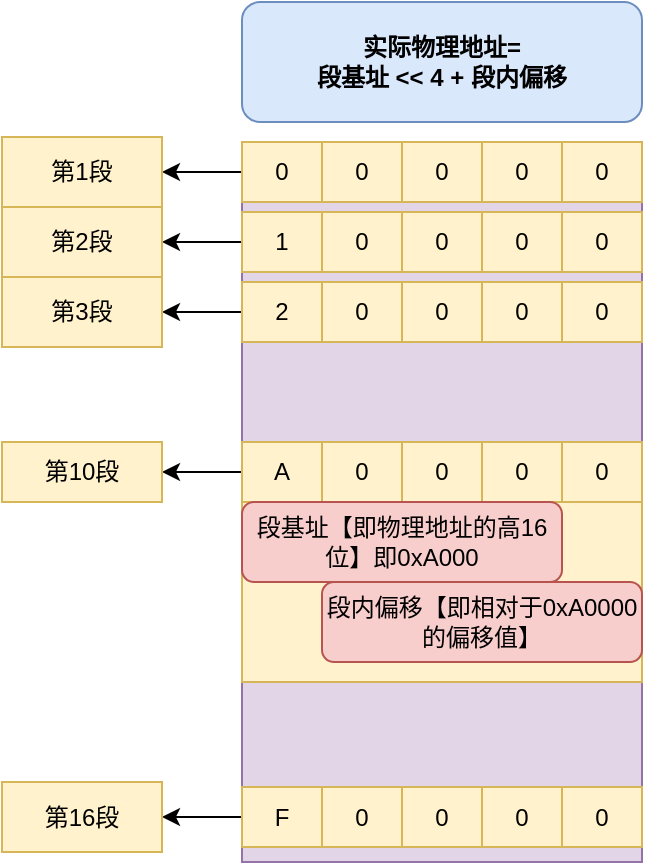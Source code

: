 <mxfile version="20.4.0" type="github">
  <diagram id="tTZcVHgf2BA3NyA8qOV0" name="第 1 页">
    <mxGraphModel dx="1422" dy="754" grid="1" gridSize="10" guides="1" tooltips="1" connect="1" arrows="1" fold="1" page="1" pageScale="1" pageWidth="827" pageHeight="1169" math="0" shadow="0">
      <root>
        <mxCell id="0" />
        <mxCell id="1" parent="0" />
        <mxCell id="Egl8y9IcEE_AY6csNbKM-12" value="实际物理地址=&lt;br&gt;段基址 &amp;lt;&amp;lt; 4 + 段内偏移" style="rounded=1;whiteSpace=wrap;html=1;fillColor=#dae8fc;strokeColor=#6c8ebf;fontStyle=1" vertex="1" parent="1">
          <mxGeometry x="160" y="70" width="200" height="60" as="geometry" />
        </mxCell>
        <mxCell id="Egl8y9IcEE_AY6csNbKM-13" value="" style="rounded=0;whiteSpace=wrap;html=1;fillColor=#e1d5e7;strokeColor=#9673a6;" vertex="1" parent="1">
          <mxGeometry x="160" y="140" width="200" height="360" as="geometry" />
        </mxCell>
        <mxCell id="Egl8y9IcEE_AY6csNbKM-14" value="" style="rounded=0;whiteSpace=wrap;html=1;fillColor=#fff2cc;strokeColor=#d6b656;" vertex="1" parent="1">
          <mxGeometry x="160" y="290" width="200" height="120" as="geometry" />
        </mxCell>
        <mxCell id="Egl8y9IcEE_AY6csNbKM-37" value="" style="edgeStyle=orthogonalEdgeStyle;rounded=0;orthogonalLoop=1;jettySize=auto;html=1;" edge="1" parent="1" source="Egl8y9IcEE_AY6csNbKM-1" target="Egl8y9IcEE_AY6csNbKM-36">
          <mxGeometry relative="1" as="geometry" />
        </mxCell>
        <mxCell id="Egl8y9IcEE_AY6csNbKM-1" value="A" style="rounded=0;whiteSpace=wrap;html=1;fillColor=#fff2cc;strokeColor=#d6b656;" vertex="1" parent="1">
          <mxGeometry x="160" y="290" width="40" height="30" as="geometry" />
        </mxCell>
        <mxCell id="Egl8y9IcEE_AY6csNbKM-2" value="0" style="rounded=0;whiteSpace=wrap;html=1;fillColor=#fff2cc;strokeColor=#d6b656;" vertex="1" parent="1">
          <mxGeometry x="200" y="290" width="40" height="30" as="geometry" />
        </mxCell>
        <mxCell id="Egl8y9IcEE_AY6csNbKM-3" value="0" style="rounded=0;whiteSpace=wrap;html=1;fillColor=#fff2cc;strokeColor=#d6b656;" vertex="1" parent="1">
          <mxGeometry x="240" y="290" width="40" height="30" as="geometry" />
        </mxCell>
        <mxCell id="Egl8y9IcEE_AY6csNbKM-6" value="0" style="rounded=0;whiteSpace=wrap;html=1;fillColor=#fff2cc;strokeColor=#d6b656;" vertex="1" parent="1">
          <mxGeometry x="280" y="290" width="40" height="30" as="geometry" />
        </mxCell>
        <mxCell id="Egl8y9IcEE_AY6csNbKM-7" value="0" style="rounded=0;whiteSpace=wrap;html=1;fillColor=#fff2cc;strokeColor=#d6b656;" vertex="1" parent="1">
          <mxGeometry x="320" y="290" width="40" height="30" as="geometry" />
        </mxCell>
        <mxCell id="Egl8y9IcEE_AY6csNbKM-21" value="" style="edgeStyle=orthogonalEdgeStyle;rounded=0;orthogonalLoop=1;jettySize=auto;html=1;" edge="1" parent="1" source="Egl8y9IcEE_AY6csNbKM-15" target="Egl8y9IcEE_AY6csNbKM-20">
          <mxGeometry relative="1" as="geometry" />
        </mxCell>
        <mxCell id="Egl8y9IcEE_AY6csNbKM-15" value="0" style="rounded=0;whiteSpace=wrap;html=1;fillColor=#fff2cc;strokeColor=#d6b656;" vertex="1" parent="1">
          <mxGeometry x="160" y="140" width="40" height="30" as="geometry" />
        </mxCell>
        <mxCell id="Egl8y9IcEE_AY6csNbKM-16" value="0" style="rounded=0;whiteSpace=wrap;html=1;fillColor=#fff2cc;strokeColor=#d6b656;" vertex="1" parent="1">
          <mxGeometry x="200" y="140" width="40" height="30" as="geometry" />
        </mxCell>
        <mxCell id="Egl8y9IcEE_AY6csNbKM-17" value="0" style="rounded=0;whiteSpace=wrap;html=1;fillColor=#fff2cc;strokeColor=#d6b656;" vertex="1" parent="1">
          <mxGeometry x="240" y="140" width="40" height="30" as="geometry" />
        </mxCell>
        <mxCell id="Egl8y9IcEE_AY6csNbKM-18" value="0" style="rounded=0;whiteSpace=wrap;html=1;fillColor=#fff2cc;strokeColor=#d6b656;" vertex="1" parent="1">
          <mxGeometry x="280" y="140" width="40" height="30" as="geometry" />
        </mxCell>
        <mxCell id="Egl8y9IcEE_AY6csNbKM-19" value="0" style="rounded=0;whiteSpace=wrap;html=1;fillColor=#fff2cc;strokeColor=#d6b656;" vertex="1" parent="1">
          <mxGeometry x="320" y="140" width="40" height="30" as="geometry" />
        </mxCell>
        <mxCell id="Egl8y9IcEE_AY6csNbKM-20" value="第1段" style="whiteSpace=wrap;html=1;fillColor=#fff2cc;strokeColor=#d6b656;rounded=0;" vertex="1" parent="1">
          <mxGeometry x="40" y="137.5" width="80" height="35" as="geometry" />
        </mxCell>
        <mxCell id="Egl8y9IcEE_AY6csNbKM-22" value="" style="edgeStyle=orthogonalEdgeStyle;rounded=0;orthogonalLoop=1;jettySize=auto;html=1;" edge="1" parent="1" source="Egl8y9IcEE_AY6csNbKM-23" target="Egl8y9IcEE_AY6csNbKM-28">
          <mxGeometry relative="1" as="geometry" />
        </mxCell>
        <mxCell id="Egl8y9IcEE_AY6csNbKM-23" value="1" style="rounded=0;whiteSpace=wrap;html=1;fillColor=#fff2cc;strokeColor=#d6b656;" vertex="1" parent="1">
          <mxGeometry x="160" y="175" width="40" height="30" as="geometry" />
        </mxCell>
        <mxCell id="Egl8y9IcEE_AY6csNbKM-24" value="0" style="rounded=0;whiteSpace=wrap;html=1;fillColor=#fff2cc;strokeColor=#d6b656;" vertex="1" parent="1">
          <mxGeometry x="200" y="175" width="40" height="30" as="geometry" />
        </mxCell>
        <mxCell id="Egl8y9IcEE_AY6csNbKM-25" value="0" style="rounded=0;whiteSpace=wrap;html=1;fillColor=#fff2cc;strokeColor=#d6b656;" vertex="1" parent="1">
          <mxGeometry x="240" y="175" width="40" height="30" as="geometry" />
        </mxCell>
        <mxCell id="Egl8y9IcEE_AY6csNbKM-26" value="0" style="rounded=0;whiteSpace=wrap;html=1;fillColor=#fff2cc;strokeColor=#d6b656;" vertex="1" parent="1">
          <mxGeometry x="280" y="175" width="40" height="30" as="geometry" />
        </mxCell>
        <mxCell id="Egl8y9IcEE_AY6csNbKM-27" value="0" style="rounded=0;whiteSpace=wrap;html=1;fillColor=#fff2cc;strokeColor=#d6b656;" vertex="1" parent="1">
          <mxGeometry x="320" y="175" width="40" height="30" as="geometry" />
        </mxCell>
        <mxCell id="Egl8y9IcEE_AY6csNbKM-28" value="第2段" style="whiteSpace=wrap;html=1;fillColor=#fff2cc;strokeColor=#d6b656;rounded=0;" vertex="1" parent="1">
          <mxGeometry x="40" y="172.5" width="80" height="35" as="geometry" />
        </mxCell>
        <mxCell id="Egl8y9IcEE_AY6csNbKM-29" value="" style="edgeStyle=orthogonalEdgeStyle;rounded=0;orthogonalLoop=1;jettySize=auto;html=1;" edge="1" parent="1" source="Egl8y9IcEE_AY6csNbKM-30" target="Egl8y9IcEE_AY6csNbKM-35">
          <mxGeometry relative="1" as="geometry" />
        </mxCell>
        <mxCell id="Egl8y9IcEE_AY6csNbKM-30" value="2" style="rounded=0;whiteSpace=wrap;html=1;fillColor=#fff2cc;strokeColor=#d6b656;" vertex="1" parent="1">
          <mxGeometry x="160" y="210" width="40" height="30" as="geometry" />
        </mxCell>
        <mxCell id="Egl8y9IcEE_AY6csNbKM-31" value="0" style="rounded=0;whiteSpace=wrap;html=1;fillColor=#fff2cc;strokeColor=#d6b656;" vertex="1" parent="1">
          <mxGeometry x="200" y="210" width="40" height="30" as="geometry" />
        </mxCell>
        <mxCell id="Egl8y9IcEE_AY6csNbKM-32" value="0" style="rounded=0;whiteSpace=wrap;html=1;fillColor=#fff2cc;strokeColor=#d6b656;" vertex="1" parent="1">
          <mxGeometry x="240" y="210" width="40" height="30" as="geometry" />
        </mxCell>
        <mxCell id="Egl8y9IcEE_AY6csNbKM-33" value="0" style="rounded=0;whiteSpace=wrap;html=1;fillColor=#fff2cc;strokeColor=#d6b656;" vertex="1" parent="1">
          <mxGeometry x="280" y="210" width="40" height="30" as="geometry" />
        </mxCell>
        <mxCell id="Egl8y9IcEE_AY6csNbKM-34" value="0" style="rounded=0;whiteSpace=wrap;html=1;fillColor=#fff2cc;strokeColor=#d6b656;" vertex="1" parent="1">
          <mxGeometry x="320" y="210" width="40" height="30" as="geometry" />
        </mxCell>
        <mxCell id="Egl8y9IcEE_AY6csNbKM-35" value="第3段" style="whiteSpace=wrap;html=1;fillColor=#fff2cc;strokeColor=#d6b656;rounded=0;" vertex="1" parent="1">
          <mxGeometry x="40" y="207.5" width="80" height="35" as="geometry" />
        </mxCell>
        <mxCell id="Egl8y9IcEE_AY6csNbKM-11" value="段基址【即物理地址的高16位】即0xA000" style="rounded=1;whiteSpace=wrap;html=1;fillColor=#f8cecc;strokeColor=#b85450;" vertex="1" parent="1">
          <mxGeometry x="160" y="320" width="160" height="40" as="geometry" />
        </mxCell>
        <mxCell id="Egl8y9IcEE_AY6csNbKM-36" value="第10段" style="whiteSpace=wrap;html=1;fillColor=#fff2cc;strokeColor=#d6b656;rounded=0;" vertex="1" parent="1">
          <mxGeometry x="40" y="290" width="80" height="30" as="geometry" />
        </mxCell>
        <mxCell id="Egl8y9IcEE_AY6csNbKM-45" value="" style="edgeStyle=orthogonalEdgeStyle;rounded=0;orthogonalLoop=1;jettySize=auto;html=1;" edge="1" parent="1" source="Egl8y9IcEE_AY6csNbKM-46" target="Egl8y9IcEE_AY6csNbKM-51">
          <mxGeometry relative="1" as="geometry" />
        </mxCell>
        <mxCell id="Egl8y9IcEE_AY6csNbKM-46" value="F" style="rounded=0;whiteSpace=wrap;html=1;fillColor=#fff2cc;strokeColor=#d6b656;" vertex="1" parent="1">
          <mxGeometry x="160" y="462.5" width="40" height="30" as="geometry" />
        </mxCell>
        <mxCell id="Egl8y9IcEE_AY6csNbKM-47" value="0" style="rounded=0;whiteSpace=wrap;html=1;fillColor=#fff2cc;strokeColor=#d6b656;" vertex="1" parent="1">
          <mxGeometry x="200" y="462.5" width="40" height="30" as="geometry" />
        </mxCell>
        <mxCell id="Egl8y9IcEE_AY6csNbKM-48" value="0" style="rounded=0;whiteSpace=wrap;html=1;fillColor=#fff2cc;strokeColor=#d6b656;" vertex="1" parent="1">
          <mxGeometry x="240" y="462.5" width="40" height="30" as="geometry" />
        </mxCell>
        <mxCell id="Egl8y9IcEE_AY6csNbKM-49" value="0" style="rounded=0;whiteSpace=wrap;html=1;fillColor=#fff2cc;strokeColor=#d6b656;" vertex="1" parent="1">
          <mxGeometry x="280" y="462.5" width="40" height="30" as="geometry" />
        </mxCell>
        <mxCell id="Egl8y9IcEE_AY6csNbKM-50" value="0" style="rounded=0;whiteSpace=wrap;html=1;fillColor=#fff2cc;strokeColor=#d6b656;" vertex="1" parent="1">
          <mxGeometry x="320" y="462.5" width="40" height="30" as="geometry" />
        </mxCell>
        <mxCell id="Egl8y9IcEE_AY6csNbKM-51" value="第16段" style="whiteSpace=wrap;html=1;fillColor=#fff2cc;strokeColor=#d6b656;rounded=0;" vertex="1" parent="1">
          <mxGeometry x="40" y="460" width="80" height="35" as="geometry" />
        </mxCell>
        <mxCell id="Egl8y9IcEE_AY6csNbKM-52" value="段内偏移【即相对于0xA0000的偏移值】" style="rounded=1;whiteSpace=wrap;html=1;fillColor=#f8cecc;strokeColor=#b85450;" vertex="1" parent="1">
          <mxGeometry x="200" y="360" width="160" height="40" as="geometry" />
        </mxCell>
      </root>
    </mxGraphModel>
  </diagram>
</mxfile>
